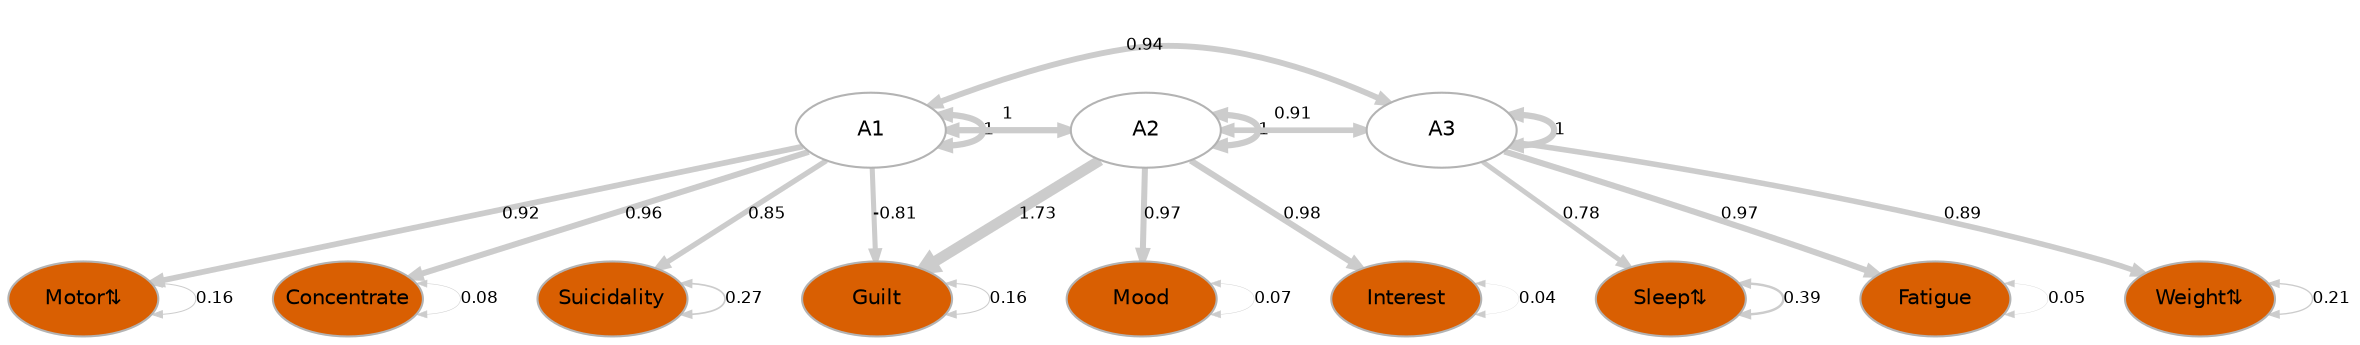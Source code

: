 digraph {
graph [layout = "dot",
       rankdir = "TB",
       outputorder = "edgesfirst",
       bgcolor = "white"]
node [fontname = "Helvetica",
      fontsize = "10",
      shape = "circle",
      fixedsize = "true",
      width = "0.5",
      style = "filled",
      fillcolor = "aliceblue",
      color = "gray70",
      fontcolor = "gray50"]
edge [fontname = "Helvetica",
     fontsize = "8",
     len = "1.5",
     color = "gray80",
     arrowsize = "0.5"]
   {rank=same "1" "2" "3"}
   {rank=same "4" "5" "6" "7" "8" "9" "10" "11" "12"}
  "1" [label = "A1", shape = "oval", width = "1", fillcolor = "white", fontcolor = "black"] 
  "2" [label = "A2", shape = "oval", width = "1", fillcolor = "white", fontcolor = "black"] 
  "3" [label = "A3", shape = "oval", width = "1", fillcolor = "white", fontcolor = "black"] 
  "4" [label = "Mood", shape = "oval", width = "1", fillcolor = "#d95f02", fontcolor = "black"] 
  "5" [label = "Interest", shape = "oval", width = "1", fillcolor = "#d95f02", fontcolor = "black"] 
  "6" [label = "Weight⇅", shape = "oval", width = "1", fillcolor = "#d95f02", fontcolor = "black"] 
  "7" [label = "Sleep⇅", shape = "oval", width = "1", fillcolor = "#d95f02", fontcolor = "black"] 
  "8" [label = "Motor⇅", shape = "oval", width = "1", fillcolor = "#d95f02", fontcolor = "black"] 
  "9" [label = "Fatigue", shape = "oval", width = "1", fillcolor = "#d95f02", fontcolor = "black"] 
  "10" [label = "Guilt", shape = "oval", width = "1", fillcolor = "#d95f02", fontcolor = "black"] 
  "11" [label = "Concentrate", shape = "oval", width = "1", fillcolor = "#d95f02", fontcolor = "black"] 
  "12" [label = "Suicidality", shape = "oval", width = "1", fillcolor = "#d95f02", fontcolor = "black"] 
"1"->"1" [label = "1", penwidth = "3", dir = "both"] 
"1"->"2" [label = "1", penwidth = "2.99999893624105", dir = "both"] 
"1"->"3" [label = "0.94", penwidth = "2.81514948902217", dir = "both"] 
"1"->"8" [label = "0.92", penwidth = "2.74883598824507", dir = "forward"] 
"1"->"10" [label = "-0.81", penwidth = "2.43150481798024", dir = "forward"] 
"1"->"11" [label = "0.96", penwidth = "2.87702465245791", dir = "forward"] 
"1"->"12" [label = "0.85", penwidth = "2.56107899510458", dir = "forward"] 
"2"->"2" [label = "1", penwidth = "3", dir = "both"] 
"2"->"3" [label = "0.91", penwidth = "2.72545942132963", dir = "both"] 
"2"->"4" [label = "0.97", penwidth = "2.89786200288234", dir = "forward"] 
"2"->"5" [label = "0.98", penwidth = "2.93791705880638", dir = "forward"] 
"2"->"10" [label = "1.73", penwidth = "5.17619146332342", dir = "forward"] 
"3"->"3" [label = "1", penwidth = "3", dir = "both"] 
"3"->"6" [label = "0.89", penwidth = "2.66005248283014", dir = "forward"] 
"3"->"7" [label = "0.78", penwidth = "2.33828161316177", dir = "forward"] 
"3"->"9" [label = "0.97", penwidth = "2.92260342501939", dir = "forward"] 
"4"->"4" [label = "0.07", penwidth = "0.200798897912759", dir = "both"] 
"5"->"5" [label = "0.04", penwidth = "0.122881480927526", dir = "both"] 
"6"->"6" [label = "0.21", penwidth = "0.641373287143108", dir = "both"] 
"7"->"7" [label = "0.39", penwidth = "1.17747950435927", dir = "both"] 
"8"->"8" [label = "0.16", penwidth = "0.481295815280143", dir = "both"] 
"9"->"9" [label = "0.05", penwidth = "0.152796365234247", dir = "both"] 
"10"->"10" [label = "0.16", penwidth = "0.488893810833311", dir = "both"] 
"11"->"11" [label = "0.08", penwidth = "0.240907469405615", dir = "both"] 
"12"->"12" [label = "0.27", penwidth = "0.813617617865407", dir = "both"] 
}